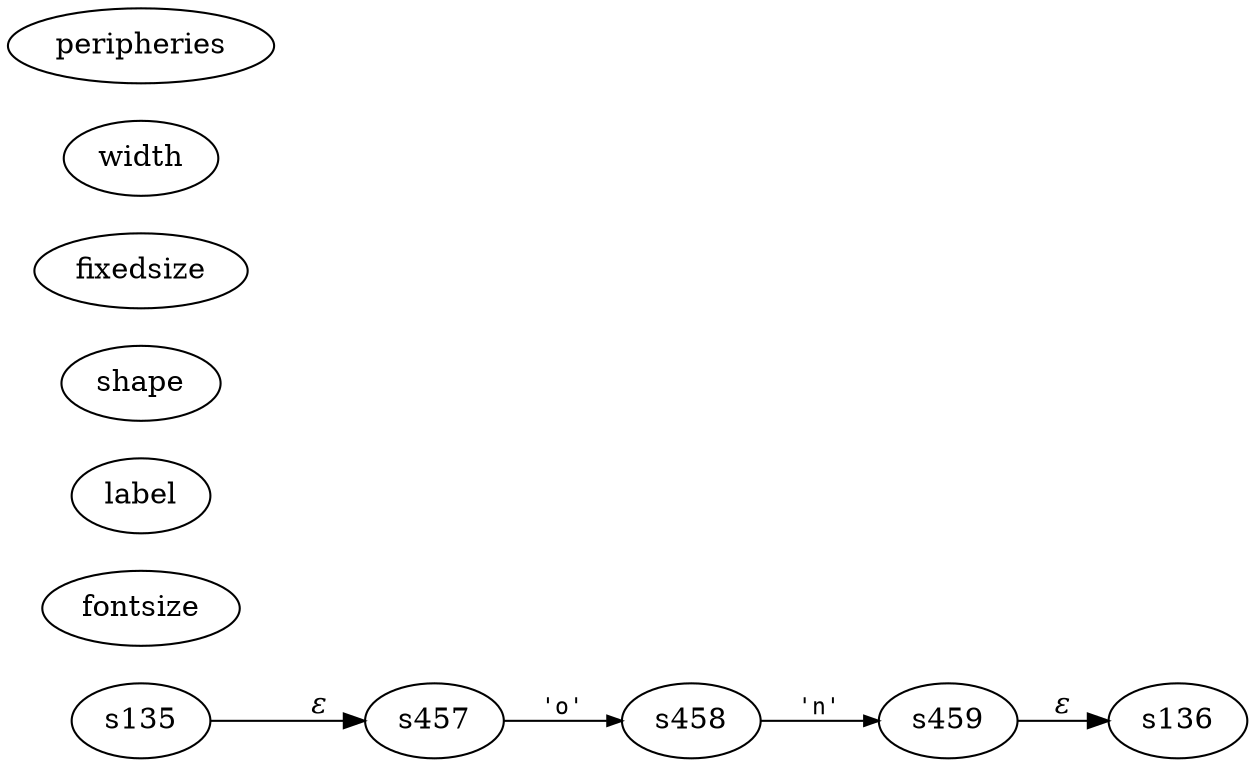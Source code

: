 digraph ATN {
rankdir=LR;
s136{fontsize:11, label:"136", shape:"doublecircle", fixedsize:true, width:.6};
s135{fontsize:11,label:"135", shape:"circle", fixedsize:true, width:.55, peripheries:1};
s457{fontsize:11,label:"457", shape:"circle", fixedsize:true, width:.55, peripheries:1};
s458{fontsize:11,label:"458", shape:"circle", fixedsize:true, width:.55, peripheries:1};
s459{fontsize:11,label:"459", shape:"circle", fixedsize:true, width:.55, peripheries:1};
s135 -> s457 [fontname="Times-Italic", label="&epsilon;"];
s457 -> s458 [fontsize=11, fontname="Courier", arrowsize=.7, label = "'o'", arrowhead = normal];
s458 -> s459 [fontsize=11, fontname="Courier", arrowsize=.7, label = "'n'", arrowhead = normal];
s459 -> s136 [fontname="Times-Italic", label="&epsilon;"];
}